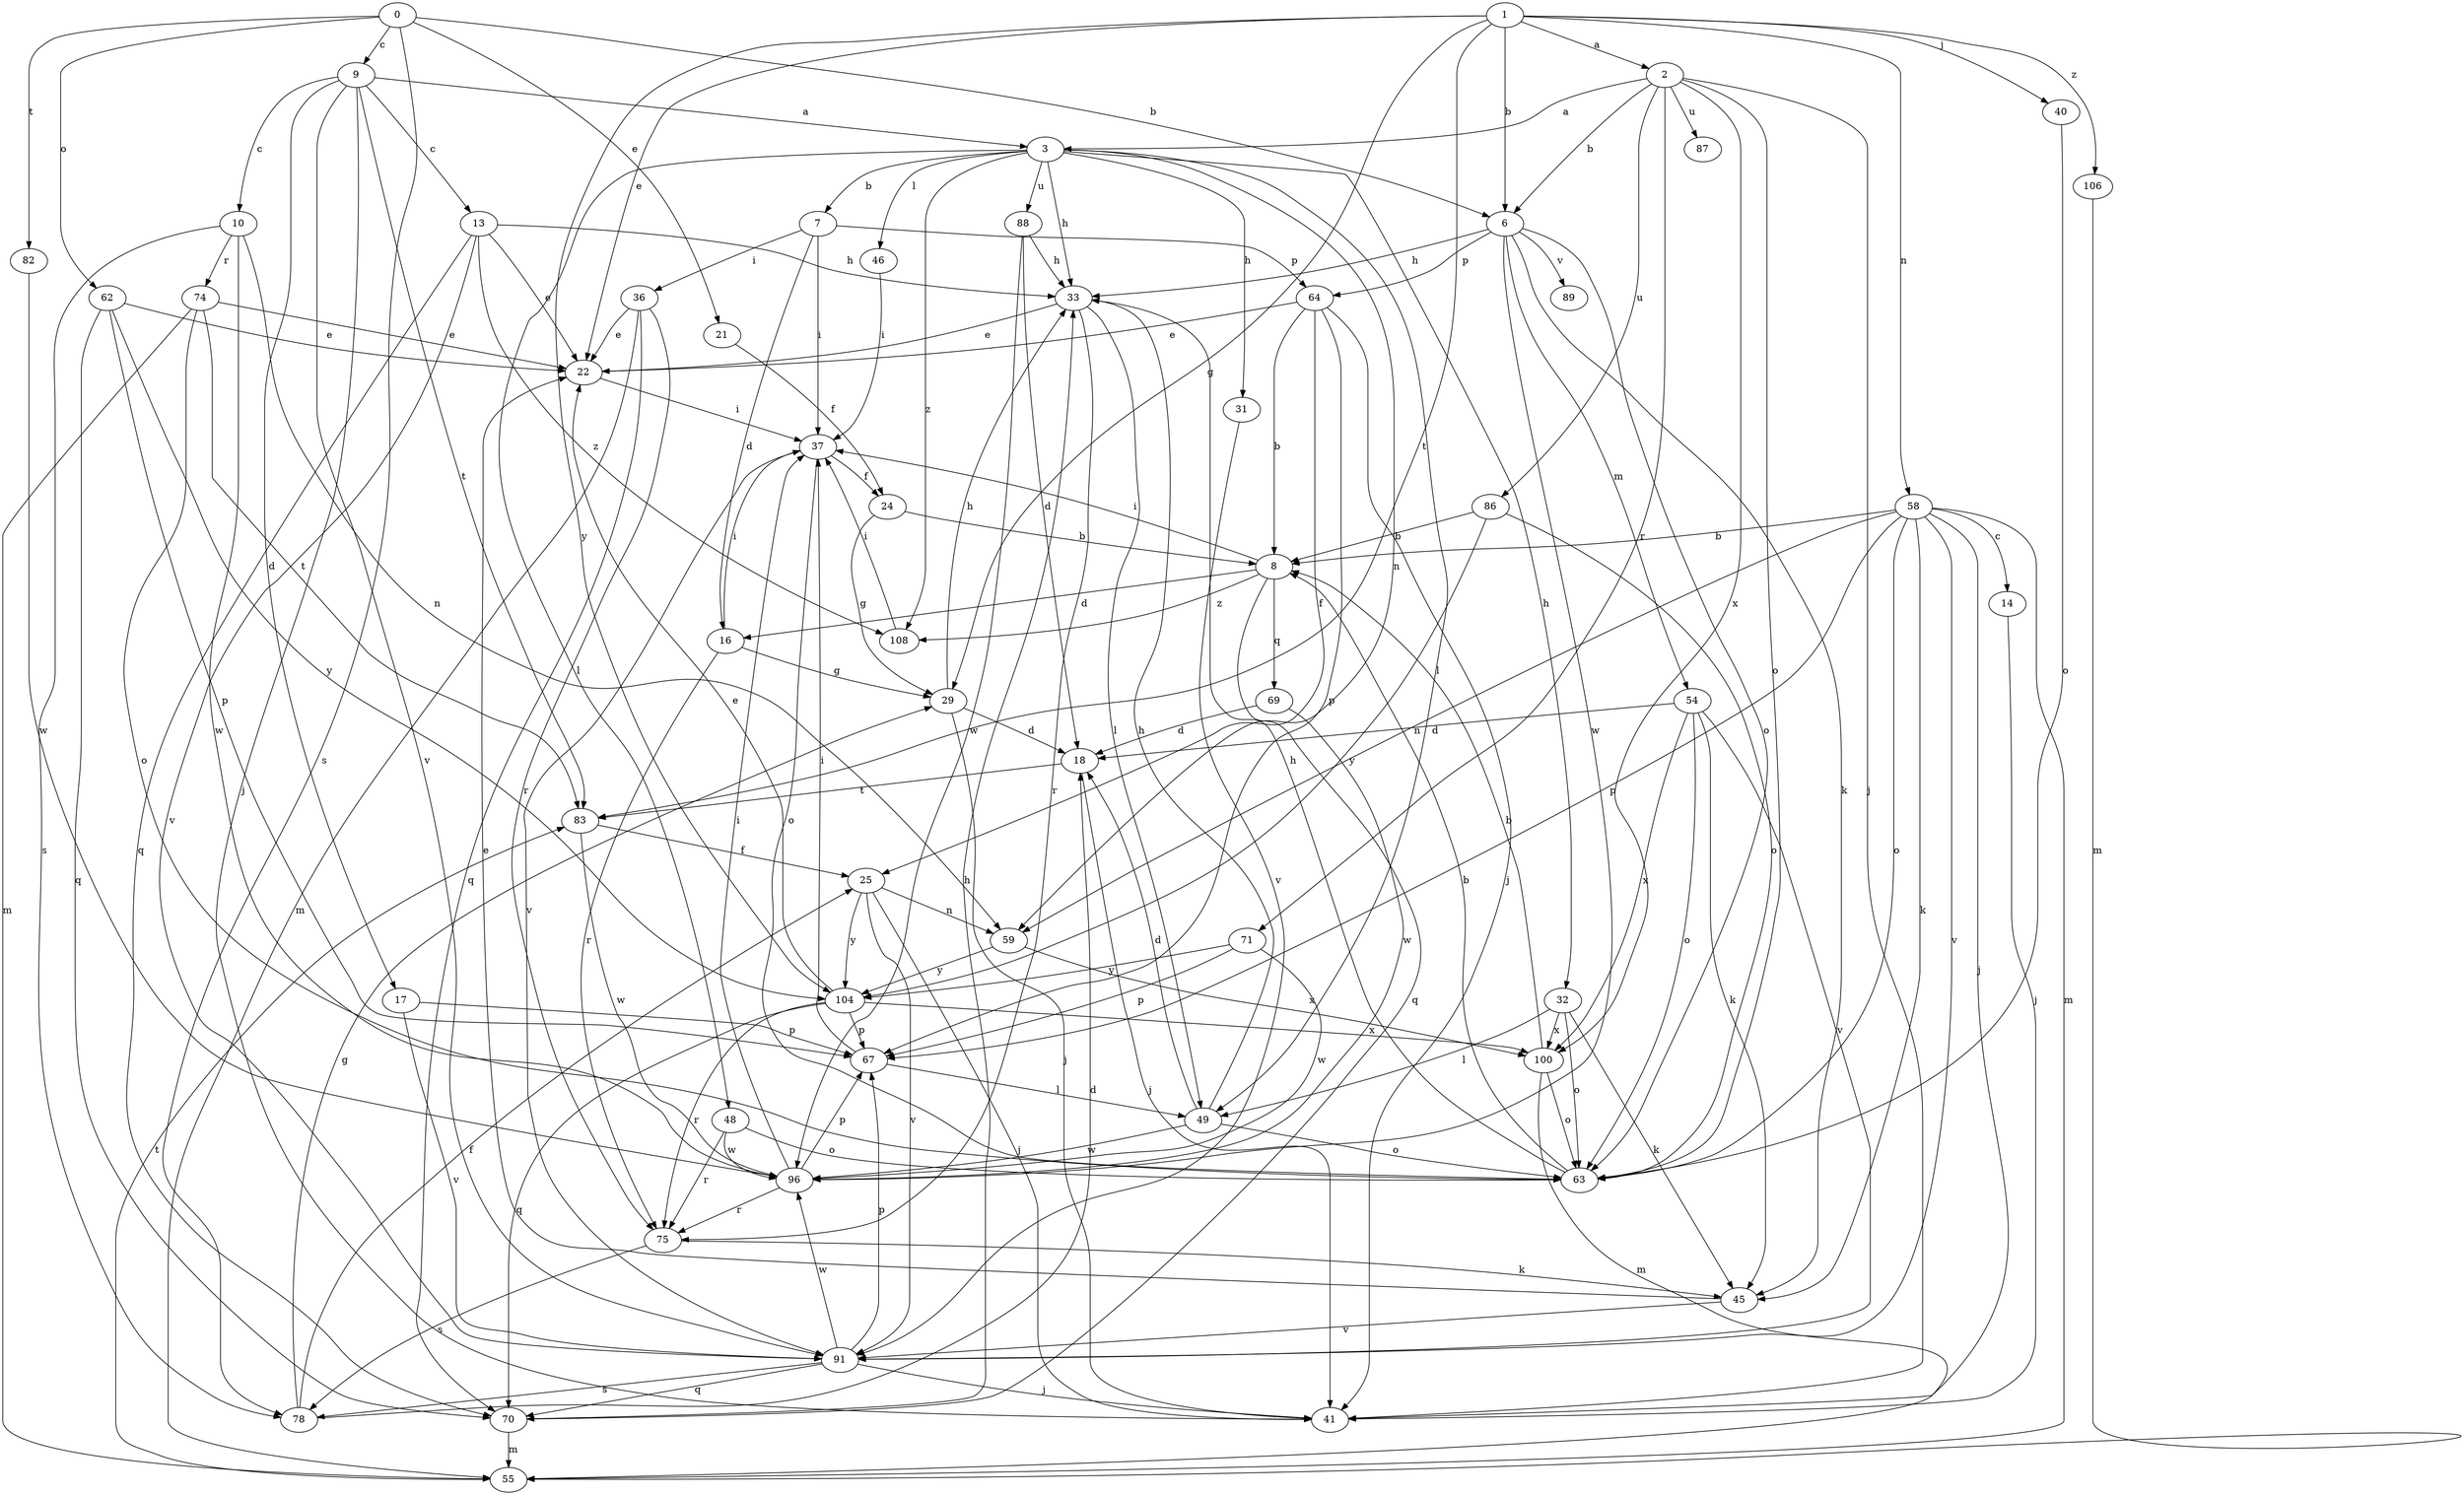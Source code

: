 strict digraph  {
0;
1;
2;
3;
6;
7;
8;
9;
10;
13;
14;
16;
17;
18;
21;
22;
24;
25;
29;
31;
32;
33;
36;
37;
40;
41;
45;
46;
48;
49;
54;
55;
58;
59;
62;
63;
64;
67;
69;
70;
71;
74;
75;
78;
82;
83;
86;
87;
88;
89;
91;
96;
100;
104;
106;
108;
0 -> 6  [label=b];
0 -> 9  [label=c];
0 -> 21  [label=e];
0 -> 62  [label=o];
0 -> 78  [label=s];
0 -> 82  [label=t];
1 -> 2  [label=a];
1 -> 6  [label=b];
1 -> 22  [label=e];
1 -> 29  [label=g];
1 -> 40  [label=j];
1 -> 58  [label=n];
1 -> 83  [label=t];
1 -> 104  [label=y];
1 -> 106  [label=z];
2 -> 3  [label=a];
2 -> 6  [label=b];
2 -> 41  [label=j];
2 -> 63  [label=o];
2 -> 71  [label=r];
2 -> 86  [label=u];
2 -> 87  [label=u];
2 -> 100  [label=x];
3 -> 7  [label=b];
3 -> 31  [label=h];
3 -> 32  [label=h];
3 -> 33  [label=h];
3 -> 46  [label=l];
3 -> 48  [label=l];
3 -> 49  [label=l];
3 -> 59  [label=n];
3 -> 88  [label=u];
3 -> 108  [label=z];
6 -> 33  [label=h];
6 -> 45  [label=k];
6 -> 54  [label=m];
6 -> 63  [label=o];
6 -> 64  [label=p];
6 -> 89  [label=v];
6 -> 96  [label=w];
7 -> 16  [label=d];
7 -> 36  [label=i];
7 -> 37  [label=i];
7 -> 64  [label=p];
8 -> 16  [label=d];
8 -> 37  [label=i];
8 -> 69  [label=q];
8 -> 70  [label=q];
8 -> 108  [label=z];
9 -> 3  [label=a];
9 -> 10  [label=c];
9 -> 13  [label=c];
9 -> 17  [label=d];
9 -> 41  [label=j];
9 -> 83  [label=t];
9 -> 91  [label=v];
10 -> 59  [label=n];
10 -> 74  [label=r];
10 -> 78  [label=s];
10 -> 96  [label=w];
13 -> 22  [label=e];
13 -> 33  [label=h];
13 -> 70  [label=q];
13 -> 91  [label=v];
13 -> 108  [label=z];
14 -> 41  [label=j];
16 -> 29  [label=g];
16 -> 37  [label=i];
16 -> 75  [label=r];
17 -> 67  [label=p];
17 -> 91  [label=v];
18 -> 41  [label=j];
18 -> 83  [label=t];
21 -> 24  [label=f];
22 -> 37  [label=i];
24 -> 8  [label=b];
24 -> 29  [label=g];
25 -> 41  [label=j];
25 -> 59  [label=n];
25 -> 91  [label=v];
25 -> 104  [label=y];
29 -> 18  [label=d];
29 -> 33  [label=h];
29 -> 41  [label=j];
31 -> 91  [label=v];
32 -> 45  [label=k];
32 -> 49  [label=l];
32 -> 63  [label=o];
32 -> 100  [label=x];
33 -> 22  [label=e];
33 -> 49  [label=l];
33 -> 75  [label=r];
36 -> 22  [label=e];
36 -> 55  [label=m];
36 -> 70  [label=q];
36 -> 75  [label=r];
37 -> 24  [label=f];
37 -> 63  [label=o];
37 -> 91  [label=v];
40 -> 63  [label=o];
45 -> 22  [label=e];
45 -> 91  [label=v];
46 -> 37  [label=i];
48 -> 63  [label=o];
48 -> 75  [label=r];
48 -> 96  [label=w];
49 -> 18  [label=d];
49 -> 33  [label=h];
49 -> 63  [label=o];
49 -> 96  [label=w];
54 -> 18  [label=d];
54 -> 45  [label=k];
54 -> 63  [label=o];
54 -> 91  [label=v];
54 -> 100  [label=x];
55 -> 83  [label=t];
58 -> 8  [label=b];
58 -> 14  [label=c];
58 -> 41  [label=j];
58 -> 45  [label=k];
58 -> 55  [label=m];
58 -> 59  [label=n];
58 -> 63  [label=o];
58 -> 67  [label=p];
58 -> 91  [label=v];
59 -> 100  [label=x];
59 -> 104  [label=y];
62 -> 22  [label=e];
62 -> 67  [label=p];
62 -> 70  [label=q];
62 -> 104  [label=y];
63 -> 8  [label=b];
63 -> 33  [label=h];
64 -> 8  [label=b];
64 -> 22  [label=e];
64 -> 25  [label=f];
64 -> 41  [label=j];
64 -> 67  [label=p];
67 -> 37  [label=i];
67 -> 49  [label=l];
69 -> 18  [label=d];
69 -> 96  [label=w];
70 -> 33  [label=h];
70 -> 55  [label=m];
71 -> 67  [label=p];
71 -> 96  [label=w];
71 -> 104  [label=y];
74 -> 22  [label=e];
74 -> 55  [label=m];
74 -> 63  [label=o];
74 -> 83  [label=t];
75 -> 45  [label=k];
75 -> 78  [label=s];
78 -> 18  [label=d];
78 -> 25  [label=f];
78 -> 29  [label=g];
82 -> 96  [label=w];
83 -> 25  [label=f];
83 -> 96  [label=w];
86 -> 8  [label=b];
86 -> 63  [label=o];
86 -> 104  [label=y];
88 -> 18  [label=d];
88 -> 33  [label=h];
88 -> 96  [label=w];
91 -> 41  [label=j];
91 -> 67  [label=p];
91 -> 70  [label=q];
91 -> 78  [label=s];
91 -> 96  [label=w];
96 -> 37  [label=i];
96 -> 67  [label=p];
96 -> 75  [label=r];
100 -> 8  [label=b];
100 -> 55  [label=m];
100 -> 63  [label=o];
104 -> 22  [label=e];
104 -> 67  [label=p];
104 -> 70  [label=q];
104 -> 75  [label=r];
104 -> 100  [label=x];
106 -> 55  [label=m];
108 -> 37  [label=i];
}

